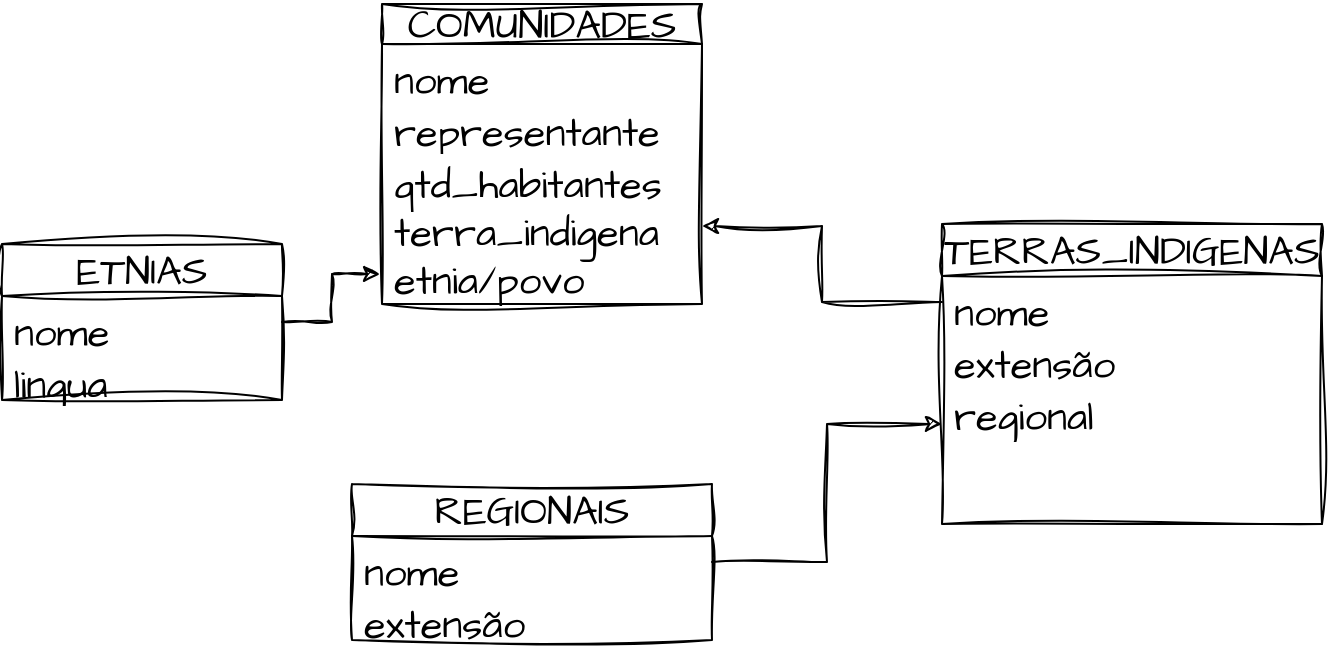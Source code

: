 <mxfile version="21.6.5" type="device">
  <diagram name="Página-1" id="XZLFDG0Nr6o4sRcKwx4Z">
    <mxGraphModel dx="864" dy="526" grid="1" gridSize="10" guides="1" tooltips="1" connect="1" arrows="1" fold="1" page="1" pageScale="1" pageWidth="827" pageHeight="1169" math="0" shadow="0">
      <root>
        <mxCell id="0" />
        <mxCell id="1" parent="0" />
        <mxCell id="tMSuOcdb-YoI2gQzZ8qm-1" value="COMUNIDADES" style="swimlane;fontStyle=0;childLayout=stackLayout;horizontal=1;startSize=20;fillColor=none;horizontalStack=0;resizeParent=1;resizeParentMax=0;resizeLast=0;collapsible=1;marginBottom=0;whiteSpace=wrap;html=1;sketch=1;hachureGap=4;jiggle=2;curveFitting=1;fontFamily=Architects Daughter;fontSource=https%3A%2F%2Ffonts.googleapis.com%2Fcss%3Ffamily%3DArchitects%2BDaughter;fontSize=20;" vertex="1" parent="1">
          <mxGeometry x="274" y="310" width="160" height="150" as="geometry" />
        </mxCell>
        <mxCell id="tMSuOcdb-YoI2gQzZ8qm-2" value="nome" style="text;strokeColor=none;fillColor=none;align=left;verticalAlign=top;spacingLeft=4;spacingRight=4;overflow=hidden;rotatable=0;points=[[0,0.5],[1,0.5]];portConstraint=eastwest;whiteSpace=wrap;html=1;fontSize=20;fontFamily=Architects Daughter;" vertex="1" parent="tMSuOcdb-YoI2gQzZ8qm-1">
          <mxGeometry y="20" width="160" height="26" as="geometry" />
        </mxCell>
        <mxCell id="tMSuOcdb-YoI2gQzZ8qm-3" value="representante" style="text;strokeColor=none;fillColor=none;align=left;verticalAlign=top;spacingLeft=4;spacingRight=4;overflow=hidden;rotatable=0;points=[[0,0.5],[1,0.5]];portConstraint=eastwest;whiteSpace=wrap;html=1;fontSize=20;fontFamily=Architects Daughter;" vertex="1" parent="tMSuOcdb-YoI2gQzZ8qm-1">
          <mxGeometry y="46" width="160" height="26" as="geometry" />
        </mxCell>
        <mxCell id="tMSuOcdb-YoI2gQzZ8qm-4" value="qtd_habitantes&lt;br&gt;terra_indigena&lt;br&gt;etnia/povo" style="text;strokeColor=none;fillColor=none;align=left;verticalAlign=top;spacingLeft=4;spacingRight=4;overflow=hidden;rotatable=0;points=[[0,0.5],[1,0.5]];portConstraint=eastwest;whiteSpace=wrap;html=1;fontSize=20;fontFamily=Architects Daughter;" vertex="1" parent="tMSuOcdb-YoI2gQzZ8qm-1">
          <mxGeometry y="72" width="160" height="78" as="geometry" />
        </mxCell>
        <mxCell id="tMSuOcdb-YoI2gQzZ8qm-21" style="edgeStyle=orthogonalEdgeStyle;rounded=0;sketch=1;hachureGap=4;jiggle=2;curveFitting=1;orthogonalLoop=1;jettySize=auto;html=1;entryX=-0.006;entryY=0.808;entryDx=0;entryDy=0;entryPerimeter=0;fontFamily=Architects Daughter;fontSource=https%3A%2F%2Ffonts.googleapis.com%2Fcss%3Ffamily%3DArchitects%2BDaughter;fontSize=16;" edge="1" parent="1" source="tMSuOcdb-YoI2gQzZ8qm-5" target="tMSuOcdb-YoI2gQzZ8qm-4">
          <mxGeometry relative="1" as="geometry" />
        </mxCell>
        <mxCell id="tMSuOcdb-YoI2gQzZ8qm-5" value="ETNIAS" style="swimlane;fontStyle=0;childLayout=stackLayout;horizontal=1;startSize=26;fillColor=none;horizontalStack=0;resizeParent=1;resizeParentMax=0;resizeLast=0;collapsible=1;marginBottom=0;whiteSpace=wrap;html=1;sketch=1;hachureGap=4;jiggle=2;curveFitting=1;fontFamily=Architects Daughter;fontSource=https%3A%2F%2Ffonts.googleapis.com%2Fcss%3Ffamily%3DArchitects%2BDaughter;fontSize=20;" vertex="1" parent="1">
          <mxGeometry x="84" y="430" width="140" height="78" as="geometry" />
        </mxCell>
        <mxCell id="tMSuOcdb-YoI2gQzZ8qm-6" value="nome" style="text;strokeColor=none;fillColor=none;align=left;verticalAlign=top;spacingLeft=4;spacingRight=4;overflow=hidden;rotatable=0;points=[[0,0.5],[1,0.5]];portConstraint=eastwest;whiteSpace=wrap;html=1;fontSize=20;fontFamily=Architects Daughter;" vertex="1" parent="tMSuOcdb-YoI2gQzZ8qm-5">
          <mxGeometry y="26" width="140" height="26" as="geometry" />
        </mxCell>
        <mxCell id="tMSuOcdb-YoI2gQzZ8qm-7" value="lingua" style="text;strokeColor=none;fillColor=none;align=left;verticalAlign=top;spacingLeft=4;spacingRight=4;overflow=hidden;rotatable=0;points=[[0,0.5],[1,0.5]];portConstraint=eastwest;whiteSpace=wrap;html=1;fontSize=20;fontFamily=Architects Daughter;" vertex="1" parent="tMSuOcdb-YoI2gQzZ8qm-5">
          <mxGeometry y="52" width="140" height="26" as="geometry" />
        </mxCell>
        <mxCell id="tMSuOcdb-YoI2gQzZ8qm-9" value="TERRAS_INDIGENAS" style="swimlane;fontStyle=0;childLayout=stackLayout;horizontal=1;startSize=26;fillColor=none;horizontalStack=0;resizeParent=1;resizeParentMax=0;resizeLast=0;collapsible=1;marginBottom=0;whiteSpace=wrap;html=1;sketch=1;hachureGap=4;jiggle=2;curveFitting=1;fontFamily=Architects Daughter;fontSource=https%3A%2F%2Ffonts.googleapis.com%2Fcss%3Ffamily%3DArchitects%2BDaughter;fontSize=20;" vertex="1" parent="1">
          <mxGeometry x="554" y="420" width="190" height="150" as="geometry" />
        </mxCell>
        <mxCell id="tMSuOcdb-YoI2gQzZ8qm-10" value="nome" style="text;strokeColor=none;fillColor=none;align=left;verticalAlign=top;spacingLeft=4;spacingRight=4;overflow=hidden;rotatable=0;points=[[0,0.5],[1,0.5]];portConstraint=eastwest;whiteSpace=wrap;html=1;fontSize=20;fontFamily=Architects Daughter;" vertex="1" parent="tMSuOcdb-YoI2gQzZ8qm-9">
          <mxGeometry y="26" width="190" height="26" as="geometry" />
        </mxCell>
        <mxCell id="tMSuOcdb-YoI2gQzZ8qm-11" value="extensão" style="text;strokeColor=none;fillColor=none;align=left;verticalAlign=top;spacingLeft=4;spacingRight=4;overflow=hidden;rotatable=0;points=[[0,0.5],[1,0.5]];portConstraint=eastwest;whiteSpace=wrap;html=1;fontSize=20;fontFamily=Architects Daughter;" vertex="1" parent="tMSuOcdb-YoI2gQzZ8qm-9">
          <mxGeometry y="52" width="190" height="26" as="geometry" />
        </mxCell>
        <mxCell id="tMSuOcdb-YoI2gQzZ8qm-12" value="regional" style="text;strokeColor=none;fillColor=none;align=left;verticalAlign=top;spacingLeft=4;spacingRight=4;overflow=hidden;rotatable=0;points=[[0,0.5],[1,0.5]];portConstraint=eastwest;whiteSpace=wrap;html=1;fontSize=20;fontFamily=Architects Daughter;" vertex="1" parent="tMSuOcdb-YoI2gQzZ8qm-9">
          <mxGeometry y="78" width="190" height="72" as="geometry" />
        </mxCell>
        <mxCell id="tMSuOcdb-YoI2gQzZ8qm-19" style="edgeStyle=orthogonalEdgeStyle;rounded=0;sketch=1;hachureGap=4;jiggle=2;curveFitting=1;orthogonalLoop=1;jettySize=auto;html=1;entryX=0;entryY=0.306;entryDx=0;entryDy=0;entryPerimeter=0;fontFamily=Architects Daughter;fontSource=https%3A%2F%2Ffonts.googleapis.com%2Fcss%3Ffamily%3DArchitects%2BDaughter;fontSize=16;" edge="1" parent="1" source="tMSuOcdb-YoI2gQzZ8qm-14" target="tMSuOcdb-YoI2gQzZ8qm-12">
          <mxGeometry relative="1" as="geometry" />
        </mxCell>
        <mxCell id="tMSuOcdb-YoI2gQzZ8qm-14" value="REGIONAIS" style="swimlane;fontStyle=0;childLayout=stackLayout;horizontal=1;startSize=26;fillColor=none;horizontalStack=0;resizeParent=1;resizeParentMax=0;resizeLast=0;collapsible=1;marginBottom=0;whiteSpace=wrap;html=1;sketch=1;hachureGap=4;jiggle=2;curveFitting=1;fontFamily=Architects Daughter;fontSource=https%3A%2F%2Ffonts.googleapis.com%2Fcss%3Ffamily%3DArchitects%2BDaughter;fontSize=20;" vertex="1" parent="1">
          <mxGeometry x="259" y="550" width="180" height="78" as="geometry" />
        </mxCell>
        <mxCell id="tMSuOcdb-YoI2gQzZ8qm-15" value="nome" style="text;strokeColor=none;fillColor=none;align=left;verticalAlign=top;spacingLeft=4;spacingRight=4;overflow=hidden;rotatable=0;points=[[0,0.5],[1,0.5]];portConstraint=eastwest;whiteSpace=wrap;html=1;fontSize=20;fontFamily=Architects Daughter;" vertex="1" parent="tMSuOcdb-YoI2gQzZ8qm-14">
          <mxGeometry y="26" width="180" height="26" as="geometry" />
        </mxCell>
        <mxCell id="tMSuOcdb-YoI2gQzZ8qm-16" value="extensão" style="text;strokeColor=none;fillColor=none;align=left;verticalAlign=top;spacingLeft=4;spacingRight=4;overflow=hidden;rotatable=0;points=[[0,0.5],[1,0.5]];portConstraint=eastwest;whiteSpace=wrap;html=1;fontSize=20;fontFamily=Architects Daughter;" vertex="1" parent="tMSuOcdb-YoI2gQzZ8qm-14">
          <mxGeometry y="52" width="180" height="26" as="geometry" />
        </mxCell>
        <mxCell id="tMSuOcdb-YoI2gQzZ8qm-20" style="edgeStyle=orthogonalEdgeStyle;rounded=0;sketch=1;hachureGap=4;jiggle=2;curveFitting=1;orthogonalLoop=1;jettySize=auto;html=1;entryX=1;entryY=0.5;entryDx=0;entryDy=0;fontFamily=Architects Daughter;fontSource=https%3A%2F%2Ffonts.googleapis.com%2Fcss%3Ffamily%3DArchitects%2BDaughter;fontSize=16;" edge="1" parent="1" source="tMSuOcdb-YoI2gQzZ8qm-10" target="tMSuOcdb-YoI2gQzZ8qm-4">
          <mxGeometry relative="1" as="geometry" />
        </mxCell>
      </root>
    </mxGraphModel>
  </diagram>
</mxfile>
